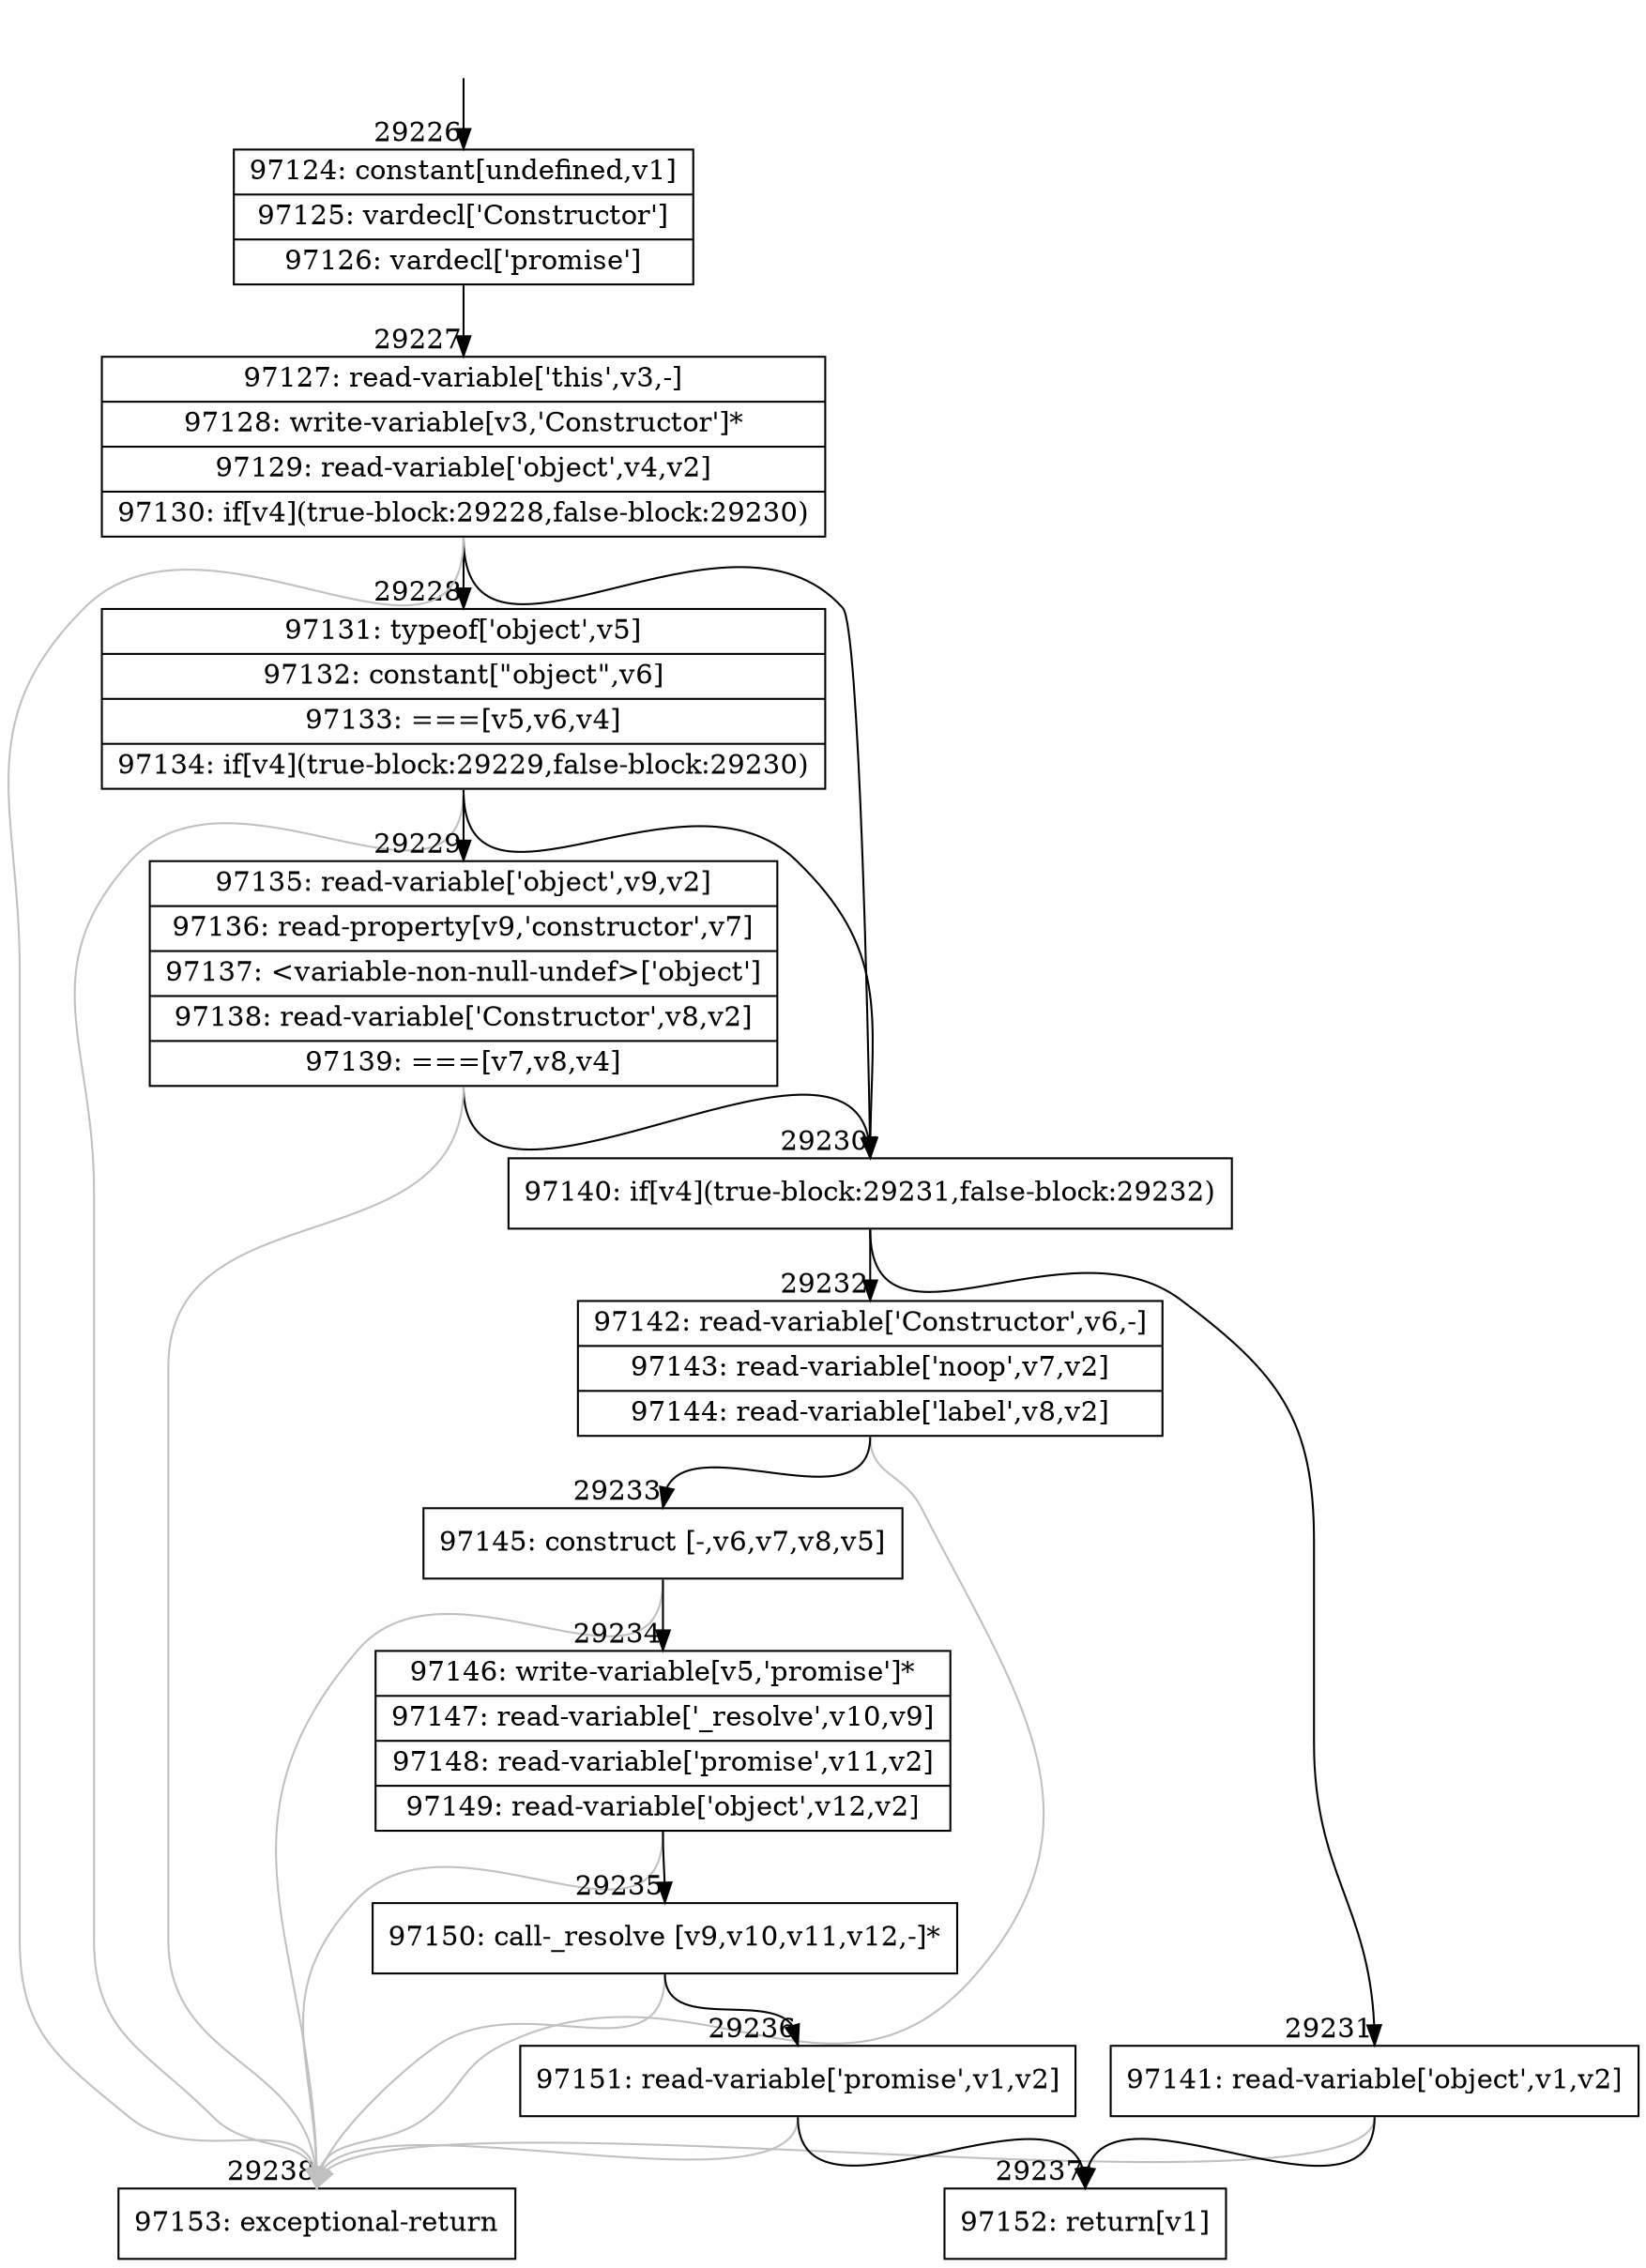 digraph {
rankdir="TD"
BB_entry2590[shape=none,label=""];
BB_entry2590 -> BB29226 [tailport=s, headport=n, headlabel="    29226"]
BB29226 [shape=record label="{97124: constant[undefined,v1]|97125: vardecl['Constructor']|97126: vardecl['promise']}" ] 
BB29226 -> BB29227 [tailport=s, headport=n, headlabel="      29227"]
BB29227 [shape=record label="{97127: read-variable['this',v3,-]|97128: write-variable[v3,'Constructor']*|97129: read-variable['object',v4,v2]|97130: if[v4](true-block:29228,false-block:29230)}" ] 
BB29227 -> BB29230 [tailport=s, headport=n, headlabel="      29230"]
BB29227 -> BB29228 [tailport=s, headport=n, headlabel="      29228"]
BB29227 -> BB29238 [tailport=s, headport=n, color=gray, headlabel="      29238"]
BB29228 [shape=record label="{97131: typeof['object',v5]|97132: constant[\"object\",v6]|97133: ===[v5,v6,v4]|97134: if[v4](true-block:29229,false-block:29230)}" ] 
BB29228 -> BB29230 [tailport=s, headport=n]
BB29228 -> BB29229 [tailport=s, headport=n, headlabel="      29229"]
BB29228 -> BB29238 [tailport=s, headport=n, color=gray]
BB29229 [shape=record label="{97135: read-variable['object',v9,v2]|97136: read-property[v9,'constructor',v7]|97137: \<variable-non-null-undef\>['object']|97138: read-variable['Constructor',v8,v2]|97139: ===[v7,v8,v4]}" ] 
BB29229 -> BB29230 [tailport=s, headport=n]
BB29229 -> BB29238 [tailport=s, headport=n, color=gray]
BB29230 [shape=record label="{97140: if[v4](true-block:29231,false-block:29232)}" ] 
BB29230 -> BB29231 [tailport=s, headport=n, headlabel="      29231"]
BB29230 -> BB29232 [tailport=s, headport=n, headlabel="      29232"]
BB29231 [shape=record label="{97141: read-variable['object',v1,v2]}" ] 
BB29231 -> BB29237 [tailport=s, headport=n, headlabel="      29237"]
BB29231 -> BB29238 [tailport=s, headport=n, color=gray]
BB29232 [shape=record label="{97142: read-variable['Constructor',v6,-]|97143: read-variable['noop',v7,v2]|97144: read-variable['label',v8,v2]}" ] 
BB29232 -> BB29233 [tailport=s, headport=n, headlabel="      29233"]
BB29232 -> BB29238 [tailport=s, headport=n, color=gray]
BB29233 [shape=record label="{97145: construct [-,v6,v7,v8,v5]}" ] 
BB29233 -> BB29234 [tailport=s, headport=n, headlabel="      29234"]
BB29233 -> BB29238 [tailport=s, headport=n, color=gray]
BB29234 [shape=record label="{97146: write-variable[v5,'promise']*|97147: read-variable['_resolve',v10,v9]|97148: read-variable['promise',v11,v2]|97149: read-variable['object',v12,v2]}" ] 
BB29234 -> BB29235 [tailport=s, headport=n, headlabel="      29235"]
BB29234 -> BB29238 [tailport=s, headport=n, color=gray]
BB29235 [shape=record label="{97150: call-_resolve [v9,v10,v11,v12,-]*}" ] 
BB29235 -> BB29236 [tailport=s, headport=n, headlabel="      29236"]
BB29235 -> BB29238 [tailport=s, headport=n, color=gray]
BB29236 [shape=record label="{97151: read-variable['promise',v1,v2]}" ] 
BB29236 -> BB29237 [tailport=s, headport=n]
BB29236 -> BB29238 [tailport=s, headport=n, color=gray]
BB29237 [shape=record label="{97152: return[v1]}" ] 
BB29238 [shape=record label="{97153: exceptional-return}" ] 
//#$~ 52809
}
